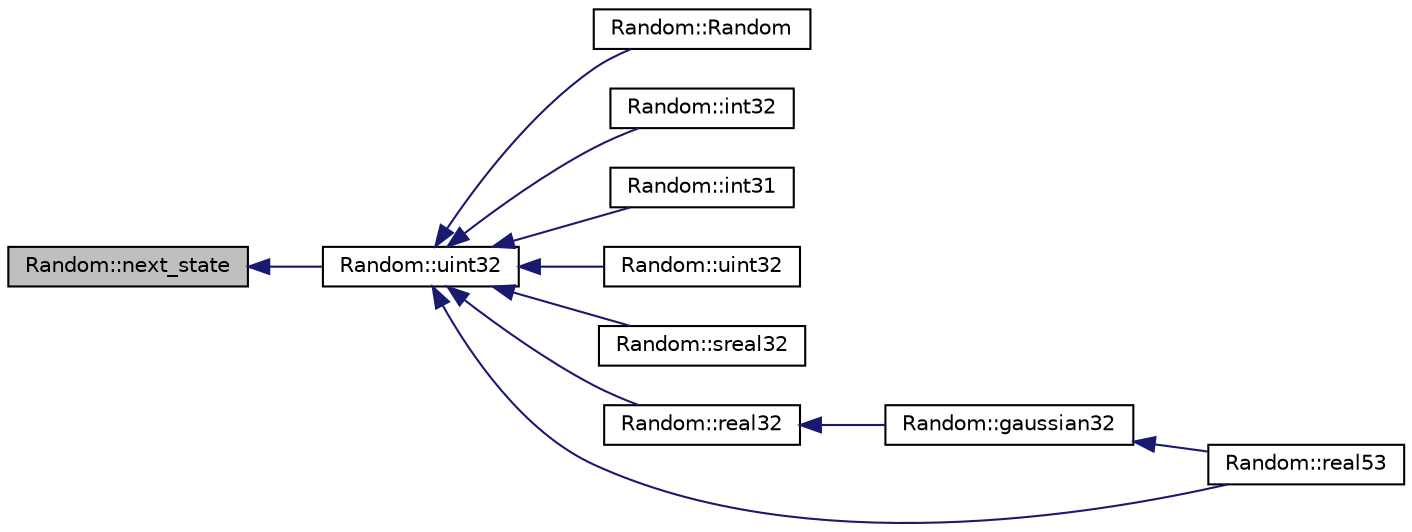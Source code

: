 digraph "Random::next_state"
{
 // INTERACTIVE_SVG=YES
  edge [fontname="Helvetica",fontsize="10",labelfontname="Helvetica",labelfontsize="10"];
  node [fontname="Helvetica",fontsize="10",shape=record];
  rankdir="LR";
  Node1 [label="Random::next_state",height=0.2,width=0.4,color="black", fillcolor="grey75", style="filled", fontcolor="black"];
  Node1 -> Node2 [dir="back",color="midnightblue",fontsize="10",style="solid",fontname="Helvetica"];
  Node2 [label="Random::uint32",height=0.2,width=0.4,color="black", fillcolor="white", style="filled",URL="$d2/de7/class_random.html#a3454fd5279575930016836b6d1b9e2c2"];
  Node2 -> Node3 [dir="back",color="midnightblue",fontsize="10",style="solid",fontname="Helvetica"];
  Node3 [label="Random::Random",height=0.2,width=0.4,color="black", fillcolor="white", style="filled",URL="$d2/de7/class_random.html#acb76b49c3903a3c4fb67fd216341f08d"];
  Node2 -> Node4 [dir="back",color="midnightblue",fontsize="10",style="solid",fontname="Helvetica"];
  Node4 [label="Random::int32",height=0.2,width=0.4,color="black", fillcolor="white", style="filled",URL="$d2/de7/class_random.html#a925c17822d8d5094fe2d67b9d9228003"];
  Node2 -> Node5 [dir="back",color="midnightblue",fontsize="10",style="solid",fontname="Helvetica"];
  Node5 [label="Random::int31",height=0.2,width=0.4,color="black", fillcolor="white", style="filled",URL="$d2/de7/class_random.html#a2975913e9f08e1049d6c6f61737e0836"];
  Node2 -> Node6 [dir="back",color="midnightblue",fontsize="10",style="solid",fontname="Helvetica"];
  Node6 [label="Random::uint32",height=0.2,width=0.4,color="black", fillcolor="white", style="filled",URL="$d2/de7/class_random.html#a9adb12b7cf59ef22f785f5fa52f5a28e"];
  Node2 -> Node7 [dir="back",color="midnightblue",fontsize="10",style="solid",fontname="Helvetica"];
  Node7 [label="Random::sreal32",height=0.2,width=0.4,color="black", fillcolor="white", style="filled",URL="$d2/de7/class_random.html#ad6b9b0c0675257d6e56745bc204504fc"];
  Node2 -> Node8 [dir="back",color="midnightblue",fontsize="10",style="solid",fontname="Helvetica"];
  Node8 [label="Random::real32",height=0.2,width=0.4,color="black", fillcolor="white", style="filled",URL="$d2/de7/class_random.html#afda802845cd081191cf954a477766d57"];
  Node8 -> Node9 [dir="back",color="midnightblue",fontsize="10",style="solid",fontname="Helvetica"];
  Node9 [label="Random::gaussian32",height=0.2,width=0.4,color="black", fillcolor="white", style="filled",URL="$d2/de7/class_random.html#a5c9db957ac0de0deea84ee3dd8c82775"];
  Node9 -> Node10 [dir="back",color="midnightblue",fontsize="10",style="solid",fontname="Helvetica"];
  Node10 [label="Random::real53",height=0.2,width=0.4,color="black", fillcolor="white", style="filled",URL="$d2/de7/class_random.html#a39123d367648fd4676af02b45ce620d8"];
  Node2 -> Node10 [dir="back",color="midnightblue",fontsize="10",style="solid",fontname="Helvetica"];
}
